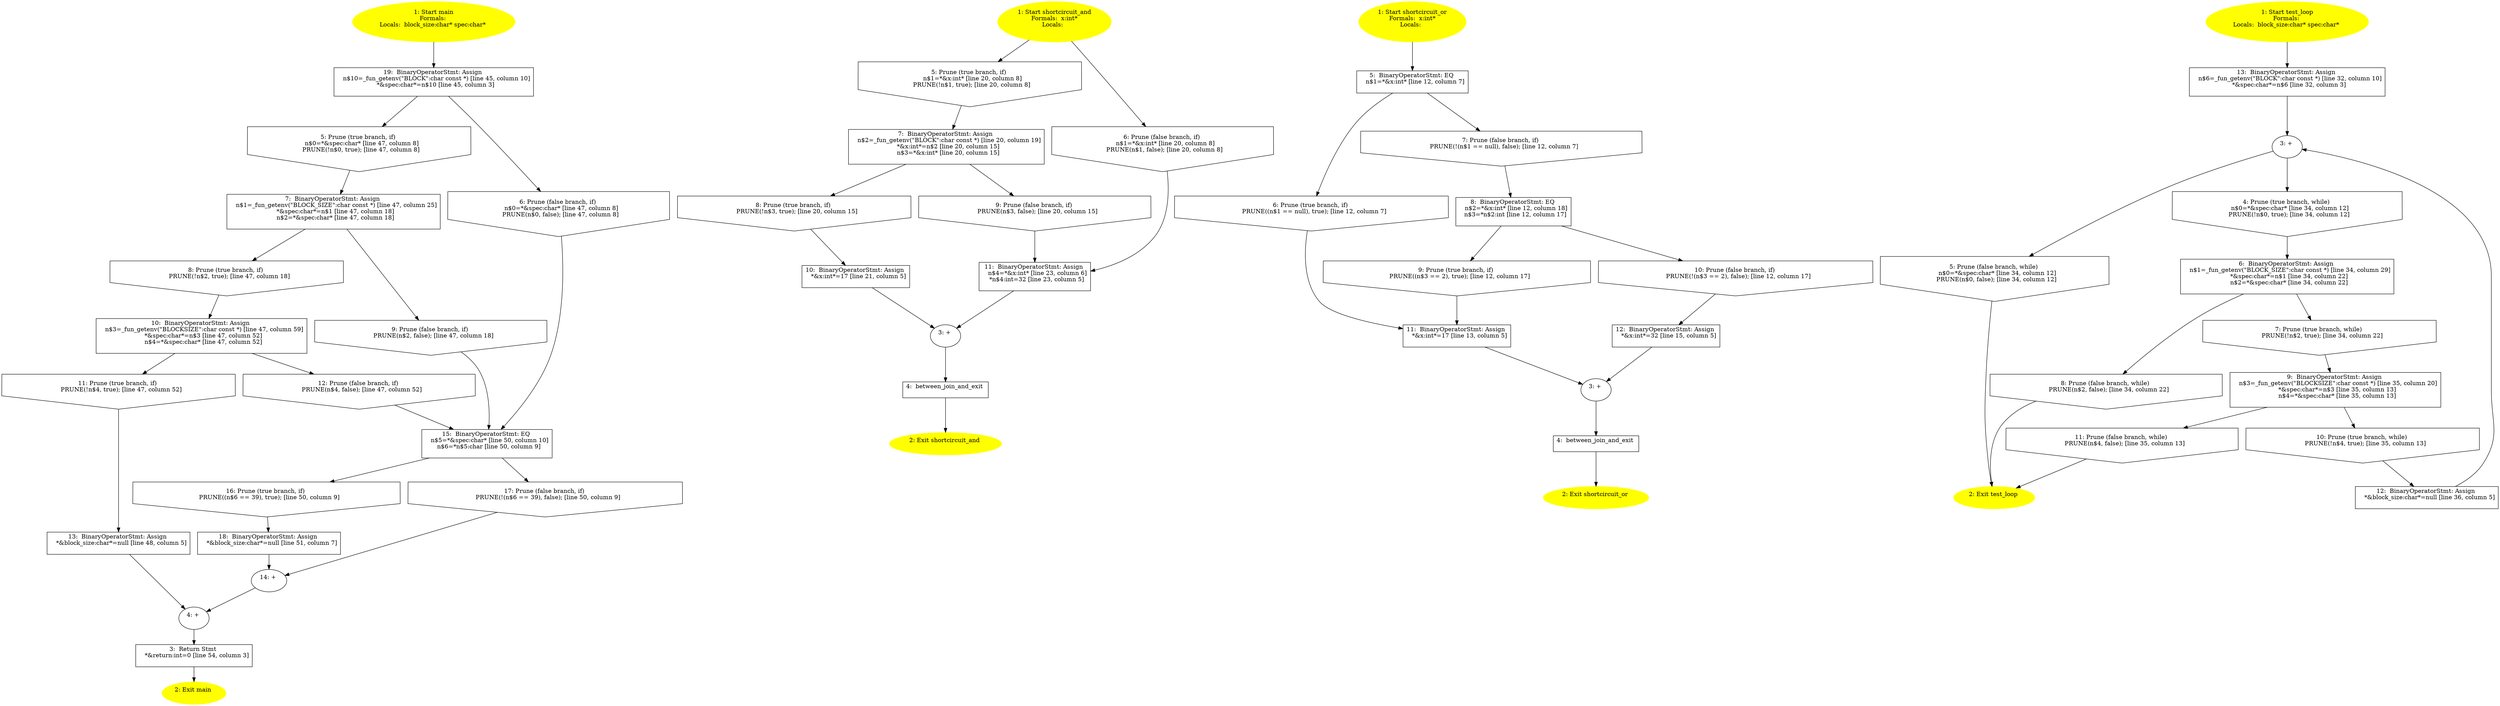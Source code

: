 /* @generated */
digraph cfg {
"main.fad58de7366495db4650cfefac2fcd61_1" [label="1: Start main\nFormals: \nLocals:  block_size:char* spec:char* \n  " color=yellow style=filled]
	

	 "main.fad58de7366495db4650cfefac2fcd61_1" -> "main.fad58de7366495db4650cfefac2fcd61_19" ;
"main.fad58de7366495db4650cfefac2fcd61_2" [label="2: Exit main \n  " color=yellow style=filled]
	

"main.fad58de7366495db4650cfefac2fcd61_3" [label="3:  Return Stmt \n   *&return:int=0 [line 54, column 3]\n " shape="box"]
	

	 "main.fad58de7366495db4650cfefac2fcd61_3" -> "main.fad58de7366495db4650cfefac2fcd61_2" ;
"main.fad58de7366495db4650cfefac2fcd61_4" [label="4: + \n  " ]
	

	 "main.fad58de7366495db4650cfefac2fcd61_4" -> "main.fad58de7366495db4650cfefac2fcd61_3" ;
"main.fad58de7366495db4650cfefac2fcd61_5" [label="5: Prune (true branch, if) \n   n$0=*&spec:char* [line 47, column 8]\n  PRUNE(!n$0, true); [line 47, column 8]\n " shape="invhouse"]
	

	 "main.fad58de7366495db4650cfefac2fcd61_5" -> "main.fad58de7366495db4650cfefac2fcd61_7" ;
"main.fad58de7366495db4650cfefac2fcd61_6" [label="6: Prune (false branch, if) \n   n$0=*&spec:char* [line 47, column 8]\n  PRUNE(n$0, false); [line 47, column 8]\n " shape="invhouse"]
	

	 "main.fad58de7366495db4650cfefac2fcd61_6" -> "main.fad58de7366495db4650cfefac2fcd61_15" ;
"main.fad58de7366495db4650cfefac2fcd61_7" [label="7:  BinaryOperatorStmt: Assign \n   n$1=_fun_getenv(\"BLOCK_SIZE\":char const *) [line 47, column 25]\n  *&spec:char*=n$1 [line 47, column 18]\n  n$2=*&spec:char* [line 47, column 18]\n " shape="box"]
	

	 "main.fad58de7366495db4650cfefac2fcd61_7" -> "main.fad58de7366495db4650cfefac2fcd61_8" ;
	 "main.fad58de7366495db4650cfefac2fcd61_7" -> "main.fad58de7366495db4650cfefac2fcd61_9" ;
"main.fad58de7366495db4650cfefac2fcd61_8" [label="8: Prune (true branch, if) \n   PRUNE(!n$2, true); [line 47, column 18]\n " shape="invhouse"]
	

	 "main.fad58de7366495db4650cfefac2fcd61_8" -> "main.fad58de7366495db4650cfefac2fcd61_10" ;
"main.fad58de7366495db4650cfefac2fcd61_9" [label="9: Prune (false branch, if) \n   PRUNE(n$2, false); [line 47, column 18]\n " shape="invhouse"]
	

	 "main.fad58de7366495db4650cfefac2fcd61_9" -> "main.fad58de7366495db4650cfefac2fcd61_15" ;
"main.fad58de7366495db4650cfefac2fcd61_10" [label="10:  BinaryOperatorStmt: Assign \n   n$3=_fun_getenv(\"BLOCKSIZE\":char const *) [line 47, column 59]\n  *&spec:char*=n$3 [line 47, column 52]\n  n$4=*&spec:char* [line 47, column 52]\n " shape="box"]
	

	 "main.fad58de7366495db4650cfefac2fcd61_10" -> "main.fad58de7366495db4650cfefac2fcd61_11" ;
	 "main.fad58de7366495db4650cfefac2fcd61_10" -> "main.fad58de7366495db4650cfefac2fcd61_12" ;
"main.fad58de7366495db4650cfefac2fcd61_11" [label="11: Prune (true branch, if) \n   PRUNE(!n$4, true); [line 47, column 52]\n " shape="invhouse"]
	

	 "main.fad58de7366495db4650cfefac2fcd61_11" -> "main.fad58de7366495db4650cfefac2fcd61_13" ;
"main.fad58de7366495db4650cfefac2fcd61_12" [label="12: Prune (false branch, if) \n   PRUNE(n$4, false); [line 47, column 52]\n " shape="invhouse"]
	

	 "main.fad58de7366495db4650cfefac2fcd61_12" -> "main.fad58de7366495db4650cfefac2fcd61_15" ;
"main.fad58de7366495db4650cfefac2fcd61_13" [label="13:  BinaryOperatorStmt: Assign \n   *&block_size:char*=null [line 48, column 5]\n " shape="box"]
	

	 "main.fad58de7366495db4650cfefac2fcd61_13" -> "main.fad58de7366495db4650cfefac2fcd61_4" ;
"main.fad58de7366495db4650cfefac2fcd61_14" [label="14: + \n  " ]
	

	 "main.fad58de7366495db4650cfefac2fcd61_14" -> "main.fad58de7366495db4650cfefac2fcd61_4" ;
"main.fad58de7366495db4650cfefac2fcd61_15" [label="15:  BinaryOperatorStmt: EQ \n   n$5=*&spec:char* [line 50, column 10]\n  n$6=*n$5:char [line 50, column 9]\n " shape="box"]
	

	 "main.fad58de7366495db4650cfefac2fcd61_15" -> "main.fad58de7366495db4650cfefac2fcd61_16" ;
	 "main.fad58de7366495db4650cfefac2fcd61_15" -> "main.fad58de7366495db4650cfefac2fcd61_17" ;
"main.fad58de7366495db4650cfefac2fcd61_16" [label="16: Prune (true branch, if) \n   PRUNE((n$6 == 39), true); [line 50, column 9]\n " shape="invhouse"]
	

	 "main.fad58de7366495db4650cfefac2fcd61_16" -> "main.fad58de7366495db4650cfefac2fcd61_18" ;
"main.fad58de7366495db4650cfefac2fcd61_17" [label="17: Prune (false branch, if) \n   PRUNE(!(n$6 == 39), false); [line 50, column 9]\n " shape="invhouse"]
	

	 "main.fad58de7366495db4650cfefac2fcd61_17" -> "main.fad58de7366495db4650cfefac2fcd61_14" ;
"main.fad58de7366495db4650cfefac2fcd61_18" [label="18:  BinaryOperatorStmt: Assign \n   *&block_size:char*=null [line 51, column 7]\n " shape="box"]
	

	 "main.fad58de7366495db4650cfefac2fcd61_18" -> "main.fad58de7366495db4650cfefac2fcd61_14" ;
"main.fad58de7366495db4650cfefac2fcd61_19" [label="19:  BinaryOperatorStmt: Assign \n   n$10=_fun_getenv(\"BLOCK\":char const *) [line 45, column 10]\n  *&spec:char*=n$10 [line 45, column 3]\n " shape="box"]
	

	 "main.fad58de7366495db4650cfefac2fcd61_19" -> "main.fad58de7366495db4650cfefac2fcd61_5" ;
	 "main.fad58de7366495db4650cfefac2fcd61_19" -> "main.fad58de7366495db4650cfefac2fcd61_6" ;
"shortcircuit_and.10f9635d805ff3bd29dfc80b8f8d12da_1" [label="1: Start shortcircuit_and\nFormals:  x:int*\nLocals:  \n  " color=yellow style=filled]
	

	 "shortcircuit_and.10f9635d805ff3bd29dfc80b8f8d12da_1" -> "shortcircuit_and.10f9635d805ff3bd29dfc80b8f8d12da_5" ;
	 "shortcircuit_and.10f9635d805ff3bd29dfc80b8f8d12da_1" -> "shortcircuit_and.10f9635d805ff3bd29dfc80b8f8d12da_6" ;
"shortcircuit_and.10f9635d805ff3bd29dfc80b8f8d12da_2" [label="2: Exit shortcircuit_and \n  " color=yellow style=filled]
	

"shortcircuit_and.10f9635d805ff3bd29dfc80b8f8d12da_3" [label="3: + \n  " ]
	

	 "shortcircuit_and.10f9635d805ff3bd29dfc80b8f8d12da_3" -> "shortcircuit_and.10f9635d805ff3bd29dfc80b8f8d12da_4" ;
"shortcircuit_and.10f9635d805ff3bd29dfc80b8f8d12da_4" [label="4:  between_join_and_exit \n  " shape="box"]
	

	 "shortcircuit_and.10f9635d805ff3bd29dfc80b8f8d12da_4" -> "shortcircuit_and.10f9635d805ff3bd29dfc80b8f8d12da_2" ;
"shortcircuit_and.10f9635d805ff3bd29dfc80b8f8d12da_5" [label="5: Prune (true branch, if) \n   n$1=*&x:int* [line 20, column 8]\n  PRUNE(!n$1, true); [line 20, column 8]\n " shape="invhouse"]
	

	 "shortcircuit_and.10f9635d805ff3bd29dfc80b8f8d12da_5" -> "shortcircuit_and.10f9635d805ff3bd29dfc80b8f8d12da_7" ;
"shortcircuit_and.10f9635d805ff3bd29dfc80b8f8d12da_6" [label="6: Prune (false branch, if) \n   n$1=*&x:int* [line 20, column 8]\n  PRUNE(n$1, false); [line 20, column 8]\n " shape="invhouse"]
	

	 "shortcircuit_and.10f9635d805ff3bd29dfc80b8f8d12da_6" -> "shortcircuit_and.10f9635d805ff3bd29dfc80b8f8d12da_11" ;
"shortcircuit_and.10f9635d805ff3bd29dfc80b8f8d12da_7" [label="7:  BinaryOperatorStmt: Assign \n   n$2=_fun_getenv(\"BLOCK\":char const *) [line 20, column 19]\n  *&x:int*=n$2 [line 20, column 15]\n  n$3=*&x:int* [line 20, column 15]\n " shape="box"]
	

	 "shortcircuit_and.10f9635d805ff3bd29dfc80b8f8d12da_7" -> "shortcircuit_and.10f9635d805ff3bd29dfc80b8f8d12da_8" ;
	 "shortcircuit_and.10f9635d805ff3bd29dfc80b8f8d12da_7" -> "shortcircuit_and.10f9635d805ff3bd29dfc80b8f8d12da_9" ;
"shortcircuit_and.10f9635d805ff3bd29dfc80b8f8d12da_8" [label="8: Prune (true branch, if) \n   PRUNE(!n$3, true); [line 20, column 15]\n " shape="invhouse"]
	

	 "shortcircuit_and.10f9635d805ff3bd29dfc80b8f8d12da_8" -> "shortcircuit_and.10f9635d805ff3bd29dfc80b8f8d12da_10" ;
"shortcircuit_and.10f9635d805ff3bd29dfc80b8f8d12da_9" [label="9: Prune (false branch, if) \n   PRUNE(n$3, false); [line 20, column 15]\n " shape="invhouse"]
	

	 "shortcircuit_and.10f9635d805ff3bd29dfc80b8f8d12da_9" -> "shortcircuit_and.10f9635d805ff3bd29dfc80b8f8d12da_11" ;
"shortcircuit_and.10f9635d805ff3bd29dfc80b8f8d12da_10" [label="10:  BinaryOperatorStmt: Assign \n   *&x:int*=17 [line 21, column 5]\n " shape="box"]
	

	 "shortcircuit_and.10f9635d805ff3bd29dfc80b8f8d12da_10" -> "shortcircuit_and.10f9635d805ff3bd29dfc80b8f8d12da_3" ;
"shortcircuit_and.10f9635d805ff3bd29dfc80b8f8d12da_11" [label="11:  BinaryOperatorStmt: Assign \n   n$4=*&x:int* [line 23, column 6]\n  *n$4:int=32 [line 23, column 5]\n " shape="box"]
	

	 "shortcircuit_and.10f9635d805ff3bd29dfc80b8f8d12da_11" -> "shortcircuit_and.10f9635d805ff3bd29dfc80b8f8d12da_3" ;
"shortcircuit_or.5845fe75b89f8af7ec1944cd207962af_1" [label="1: Start shortcircuit_or\nFormals:  x:int*\nLocals:  \n  " color=yellow style=filled]
	

	 "shortcircuit_or.5845fe75b89f8af7ec1944cd207962af_1" -> "shortcircuit_or.5845fe75b89f8af7ec1944cd207962af_5" ;
"shortcircuit_or.5845fe75b89f8af7ec1944cd207962af_2" [label="2: Exit shortcircuit_or \n  " color=yellow style=filled]
	

"shortcircuit_or.5845fe75b89f8af7ec1944cd207962af_3" [label="3: + \n  " ]
	

	 "shortcircuit_or.5845fe75b89f8af7ec1944cd207962af_3" -> "shortcircuit_or.5845fe75b89f8af7ec1944cd207962af_4" ;
"shortcircuit_or.5845fe75b89f8af7ec1944cd207962af_4" [label="4:  between_join_and_exit \n  " shape="box"]
	

	 "shortcircuit_or.5845fe75b89f8af7ec1944cd207962af_4" -> "shortcircuit_or.5845fe75b89f8af7ec1944cd207962af_2" ;
"shortcircuit_or.5845fe75b89f8af7ec1944cd207962af_5" [label="5:  BinaryOperatorStmt: EQ \n   n$1=*&x:int* [line 12, column 7]\n " shape="box"]
	

	 "shortcircuit_or.5845fe75b89f8af7ec1944cd207962af_5" -> "shortcircuit_or.5845fe75b89f8af7ec1944cd207962af_6" ;
	 "shortcircuit_or.5845fe75b89f8af7ec1944cd207962af_5" -> "shortcircuit_or.5845fe75b89f8af7ec1944cd207962af_7" ;
"shortcircuit_or.5845fe75b89f8af7ec1944cd207962af_6" [label="6: Prune (true branch, if) \n   PRUNE((n$1 == null), true); [line 12, column 7]\n " shape="invhouse"]
	

	 "shortcircuit_or.5845fe75b89f8af7ec1944cd207962af_6" -> "shortcircuit_or.5845fe75b89f8af7ec1944cd207962af_11" ;
"shortcircuit_or.5845fe75b89f8af7ec1944cd207962af_7" [label="7: Prune (false branch, if) \n   PRUNE(!(n$1 == null), false); [line 12, column 7]\n " shape="invhouse"]
	

	 "shortcircuit_or.5845fe75b89f8af7ec1944cd207962af_7" -> "shortcircuit_or.5845fe75b89f8af7ec1944cd207962af_8" ;
"shortcircuit_or.5845fe75b89f8af7ec1944cd207962af_8" [label="8:  BinaryOperatorStmt: EQ \n   n$2=*&x:int* [line 12, column 18]\n  n$3=*n$2:int [line 12, column 17]\n " shape="box"]
	

	 "shortcircuit_or.5845fe75b89f8af7ec1944cd207962af_8" -> "shortcircuit_or.5845fe75b89f8af7ec1944cd207962af_9" ;
	 "shortcircuit_or.5845fe75b89f8af7ec1944cd207962af_8" -> "shortcircuit_or.5845fe75b89f8af7ec1944cd207962af_10" ;
"shortcircuit_or.5845fe75b89f8af7ec1944cd207962af_9" [label="9: Prune (true branch, if) \n   PRUNE((n$3 == 2), true); [line 12, column 17]\n " shape="invhouse"]
	

	 "shortcircuit_or.5845fe75b89f8af7ec1944cd207962af_9" -> "shortcircuit_or.5845fe75b89f8af7ec1944cd207962af_11" ;
"shortcircuit_or.5845fe75b89f8af7ec1944cd207962af_10" [label="10: Prune (false branch, if) \n   PRUNE(!(n$3 == 2), false); [line 12, column 17]\n " shape="invhouse"]
	

	 "shortcircuit_or.5845fe75b89f8af7ec1944cd207962af_10" -> "shortcircuit_or.5845fe75b89f8af7ec1944cd207962af_12" ;
"shortcircuit_or.5845fe75b89f8af7ec1944cd207962af_11" [label="11:  BinaryOperatorStmt: Assign \n   *&x:int*=17 [line 13, column 5]\n " shape="box"]
	

	 "shortcircuit_or.5845fe75b89f8af7ec1944cd207962af_11" -> "shortcircuit_or.5845fe75b89f8af7ec1944cd207962af_3" ;
"shortcircuit_or.5845fe75b89f8af7ec1944cd207962af_12" [label="12:  BinaryOperatorStmt: Assign \n   *&x:int*=32 [line 15, column 5]\n " shape="box"]
	

	 "shortcircuit_or.5845fe75b89f8af7ec1944cd207962af_12" -> "shortcircuit_or.5845fe75b89f8af7ec1944cd207962af_3" ;
"test_loop.254a9d372f8f45542e409771135b9322_1" [label="1: Start test_loop\nFormals: \nLocals:  block_size:char* spec:char* \n  " color=yellow style=filled]
	

	 "test_loop.254a9d372f8f45542e409771135b9322_1" -> "test_loop.254a9d372f8f45542e409771135b9322_13" ;
"test_loop.254a9d372f8f45542e409771135b9322_2" [label="2: Exit test_loop \n  " color=yellow style=filled]
	

"test_loop.254a9d372f8f45542e409771135b9322_3" [label="3: + \n  " ]
	

	 "test_loop.254a9d372f8f45542e409771135b9322_3" -> "test_loop.254a9d372f8f45542e409771135b9322_4" ;
	 "test_loop.254a9d372f8f45542e409771135b9322_3" -> "test_loop.254a9d372f8f45542e409771135b9322_5" ;
"test_loop.254a9d372f8f45542e409771135b9322_4" [label="4: Prune (true branch, while) \n   n$0=*&spec:char* [line 34, column 12]\n  PRUNE(!n$0, true); [line 34, column 12]\n " shape="invhouse"]
	

	 "test_loop.254a9d372f8f45542e409771135b9322_4" -> "test_loop.254a9d372f8f45542e409771135b9322_6" ;
"test_loop.254a9d372f8f45542e409771135b9322_5" [label="5: Prune (false branch, while) \n   n$0=*&spec:char* [line 34, column 12]\n  PRUNE(n$0, false); [line 34, column 12]\n " shape="invhouse"]
	

	 "test_loop.254a9d372f8f45542e409771135b9322_5" -> "test_loop.254a9d372f8f45542e409771135b9322_2" ;
"test_loop.254a9d372f8f45542e409771135b9322_6" [label="6:  BinaryOperatorStmt: Assign \n   n$1=_fun_getenv(\"BLOCK_SIZE\":char const *) [line 34, column 29]\n  *&spec:char*=n$1 [line 34, column 22]\n  n$2=*&spec:char* [line 34, column 22]\n " shape="box"]
	

	 "test_loop.254a9d372f8f45542e409771135b9322_6" -> "test_loop.254a9d372f8f45542e409771135b9322_7" ;
	 "test_loop.254a9d372f8f45542e409771135b9322_6" -> "test_loop.254a9d372f8f45542e409771135b9322_8" ;
"test_loop.254a9d372f8f45542e409771135b9322_7" [label="7: Prune (true branch, while) \n   PRUNE(!n$2, true); [line 34, column 22]\n " shape="invhouse"]
	

	 "test_loop.254a9d372f8f45542e409771135b9322_7" -> "test_loop.254a9d372f8f45542e409771135b9322_9" ;
"test_loop.254a9d372f8f45542e409771135b9322_8" [label="8: Prune (false branch, while) \n   PRUNE(n$2, false); [line 34, column 22]\n " shape="invhouse"]
	

	 "test_loop.254a9d372f8f45542e409771135b9322_8" -> "test_loop.254a9d372f8f45542e409771135b9322_2" ;
"test_loop.254a9d372f8f45542e409771135b9322_9" [label="9:  BinaryOperatorStmt: Assign \n   n$3=_fun_getenv(\"BLOCKSIZE\":char const *) [line 35, column 20]\n  *&spec:char*=n$3 [line 35, column 13]\n  n$4=*&spec:char* [line 35, column 13]\n " shape="box"]
	

	 "test_loop.254a9d372f8f45542e409771135b9322_9" -> "test_loop.254a9d372f8f45542e409771135b9322_10" ;
	 "test_loop.254a9d372f8f45542e409771135b9322_9" -> "test_loop.254a9d372f8f45542e409771135b9322_11" ;
"test_loop.254a9d372f8f45542e409771135b9322_10" [label="10: Prune (true branch, while) \n   PRUNE(!n$4, true); [line 35, column 13]\n " shape="invhouse"]
	

	 "test_loop.254a9d372f8f45542e409771135b9322_10" -> "test_loop.254a9d372f8f45542e409771135b9322_12" ;
"test_loop.254a9d372f8f45542e409771135b9322_11" [label="11: Prune (false branch, while) \n   PRUNE(n$4, false); [line 35, column 13]\n " shape="invhouse"]
	

	 "test_loop.254a9d372f8f45542e409771135b9322_11" -> "test_loop.254a9d372f8f45542e409771135b9322_2" ;
"test_loop.254a9d372f8f45542e409771135b9322_12" [label="12:  BinaryOperatorStmt: Assign \n   *&block_size:char*=null [line 36, column 5]\n " shape="box"]
	

	 "test_loop.254a9d372f8f45542e409771135b9322_12" -> "test_loop.254a9d372f8f45542e409771135b9322_3" ;
"test_loop.254a9d372f8f45542e409771135b9322_13" [label="13:  BinaryOperatorStmt: Assign \n   n$6=_fun_getenv(\"BLOCK\":char const *) [line 32, column 10]\n  *&spec:char*=n$6 [line 32, column 3]\n " shape="box"]
	

	 "test_loop.254a9d372f8f45542e409771135b9322_13" -> "test_loop.254a9d372f8f45542e409771135b9322_3" ;
}
